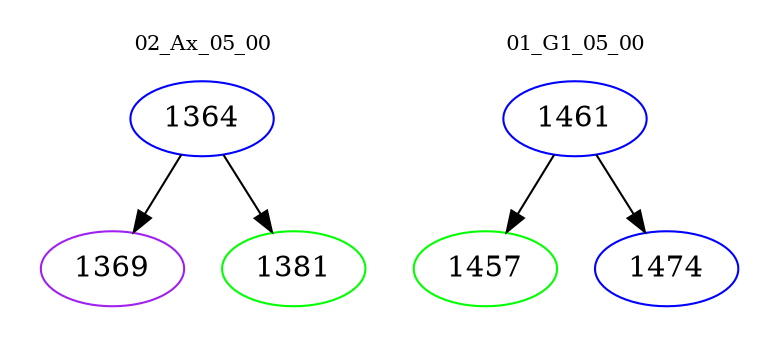 digraph{
subgraph cluster_0 {
color = white
label = "02_Ax_05_00";
fontsize=10;
T0_1364 [label="1364", color="blue"]
T0_1364 -> T0_1369 [color="black"]
T0_1369 [label="1369", color="purple"]
T0_1364 -> T0_1381 [color="black"]
T0_1381 [label="1381", color="green"]
}
subgraph cluster_1 {
color = white
label = "01_G1_05_00";
fontsize=10;
T1_1461 [label="1461", color="blue"]
T1_1461 -> T1_1457 [color="black"]
T1_1457 [label="1457", color="green"]
T1_1461 -> T1_1474 [color="black"]
T1_1474 [label="1474", color="blue"]
}
}

